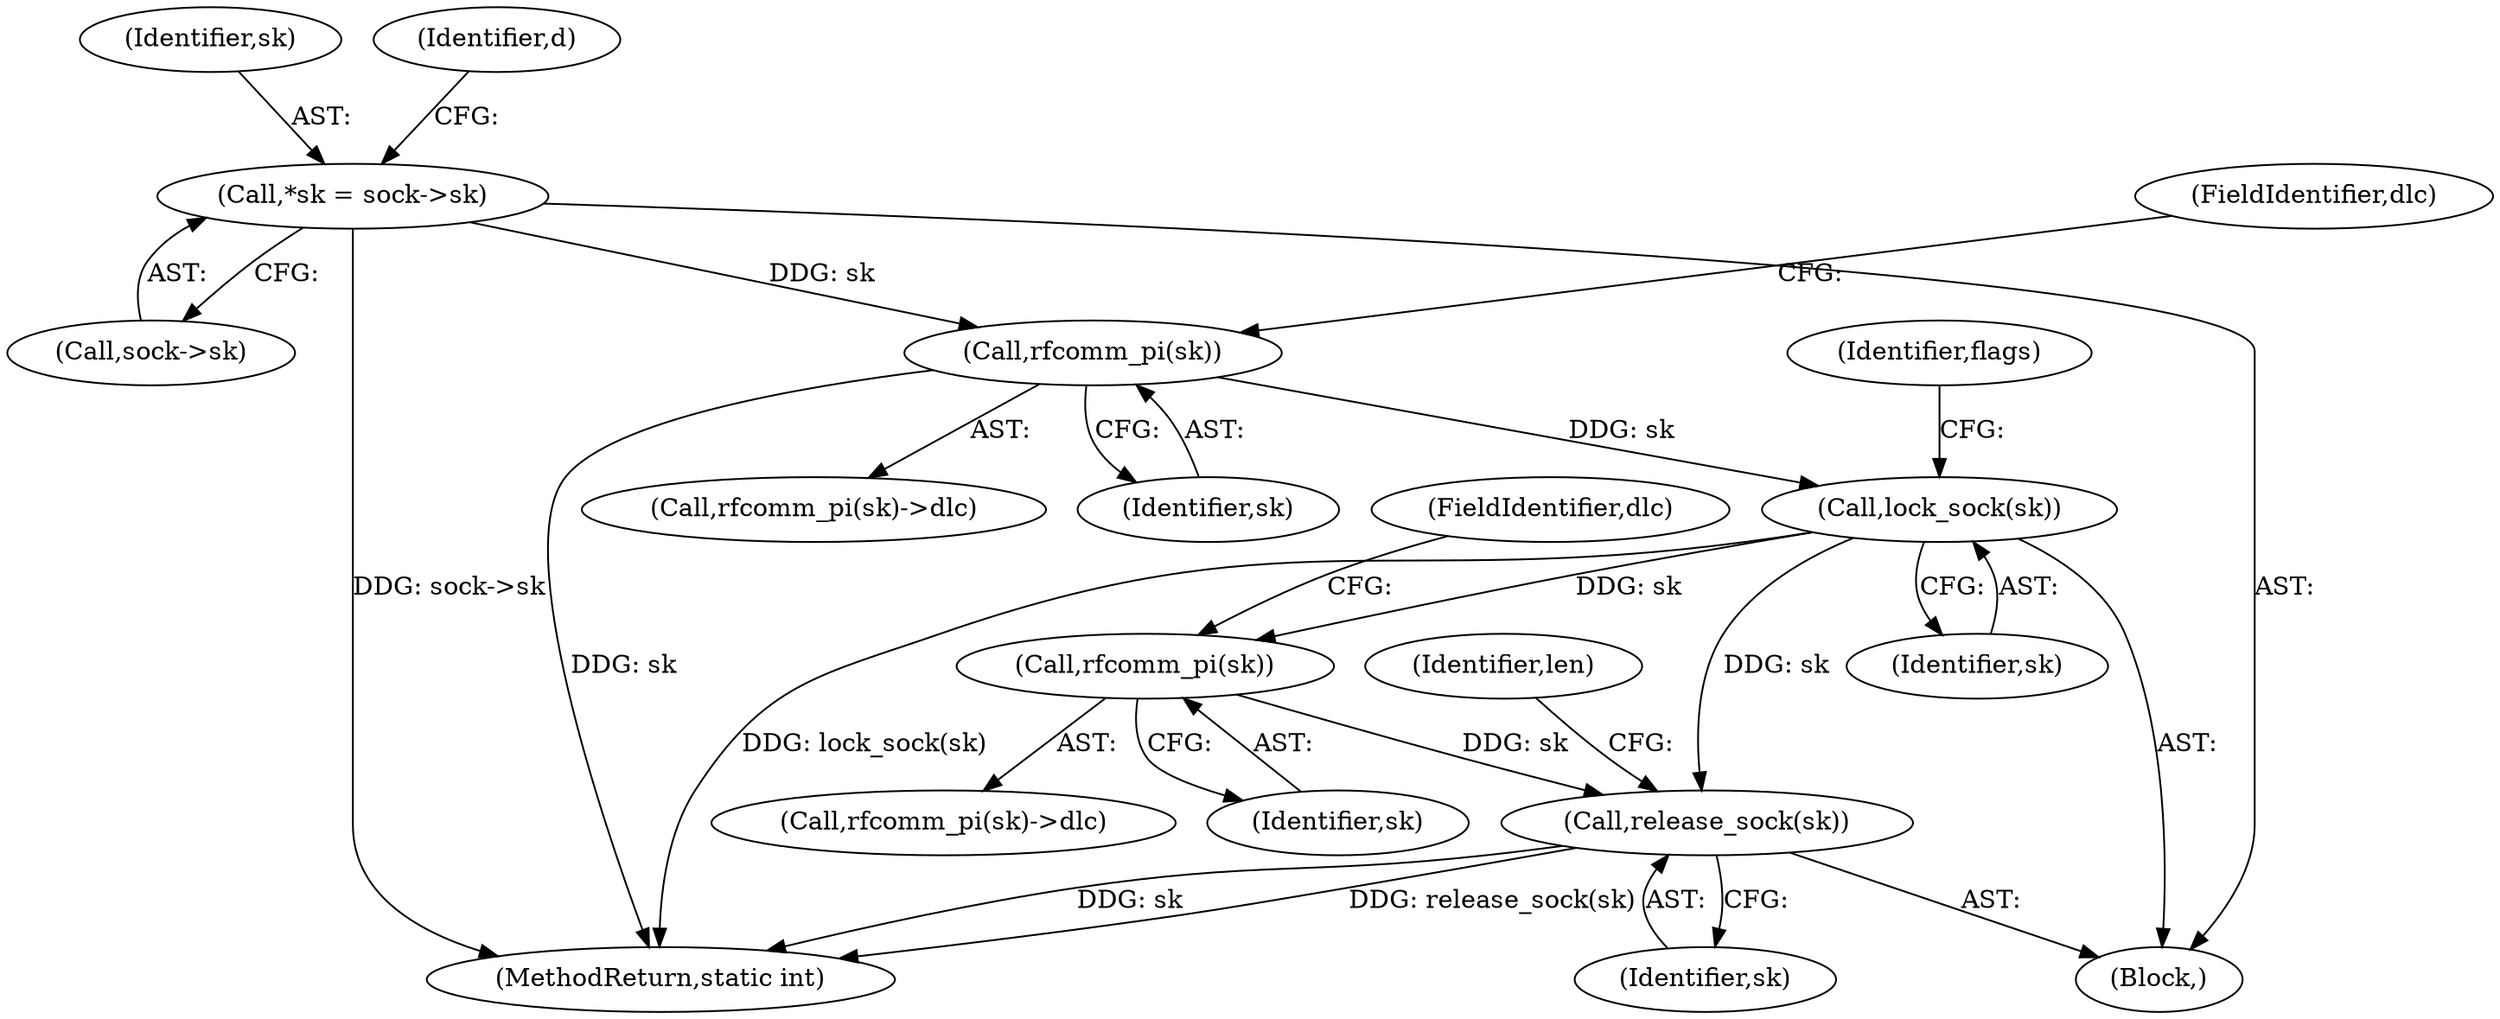 digraph "0_linux_f3d3342602f8bcbf37d7c46641cb9bca7618eb1c_9@pointer" {
"1000117" [label="(Call,rfcomm_pi(sk))"];
"1000108" [label="(Call,*sk = sock->sk)"];
"1000141" [label="(Call,lock_sock(sk))"];
"1000172" [label="(Call,rfcomm_pi(sk))"];
"1000175" [label="(Call,release_sock(sk))"];
"1000116" [label="(Call,rfcomm_pi(sk)->dlc)"];
"1000173" [label="(Identifier,sk)"];
"1000109" [label="(Identifier,sk)"];
"1000117" [label="(Call,rfcomm_pi(sk))"];
"1000115" [label="(Identifier,d)"];
"1000176" [label="(Identifier,sk)"];
"1000119" [label="(FieldIdentifier,dlc)"];
"1000171" [label="(Call,rfcomm_pi(sk)->dlc)"];
"1000172" [label="(Call,rfcomm_pi(sk))"];
"1000174" [label="(FieldIdentifier,dlc)"];
"1000106" [label="(Block,)"];
"1000179" [label="(MethodReturn,static int)"];
"1000142" [label="(Identifier,sk)"];
"1000110" [label="(Call,sock->sk)"];
"1000147" [label="(Identifier,flags)"];
"1000141" [label="(Call,lock_sock(sk))"];
"1000175" [label="(Call,release_sock(sk))"];
"1000108" [label="(Call,*sk = sock->sk)"];
"1000118" [label="(Identifier,sk)"];
"1000178" [label="(Identifier,len)"];
"1000117" -> "1000116"  [label="AST: "];
"1000117" -> "1000118"  [label="CFG: "];
"1000118" -> "1000117"  [label="AST: "];
"1000119" -> "1000117"  [label="CFG: "];
"1000117" -> "1000179"  [label="DDG: sk"];
"1000108" -> "1000117"  [label="DDG: sk"];
"1000117" -> "1000141"  [label="DDG: sk"];
"1000108" -> "1000106"  [label="AST: "];
"1000108" -> "1000110"  [label="CFG: "];
"1000109" -> "1000108"  [label="AST: "];
"1000110" -> "1000108"  [label="AST: "];
"1000115" -> "1000108"  [label="CFG: "];
"1000108" -> "1000179"  [label="DDG: sock->sk"];
"1000141" -> "1000106"  [label="AST: "];
"1000141" -> "1000142"  [label="CFG: "];
"1000142" -> "1000141"  [label="AST: "];
"1000147" -> "1000141"  [label="CFG: "];
"1000141" -> "1000179"  [label="DDG: lock_sock(sk)"];
"1000141" -> "1000172"  [label="DDG: sk"];
"1000141" -> "1000175"  [label="DDG: sk"];
"1000172" -> "1000171"  [label="AST: "];
"1000172" -> "1000173"  [label="CFG: "];
"1000173" -> "1000172"  [label="AST: "];
"1000174" -> "1000172"  [label="CFG: "];
"1000172" -> "1000175"  [label="DDG: sk"];
"1000175" -> "1000106"  [label="AST: "];
"1000175" -> "1000176"  [label="CFG: "];
"1000176" -> "1000175"  [label="AST: "];
"1000178" -> "1000175"  [label="CFG: "];
"1000175" -> "1000179"  [label="DDG: sk"];
"1000175" -> "1000179"  [label="DDG: release_sock(sk)"];
}
